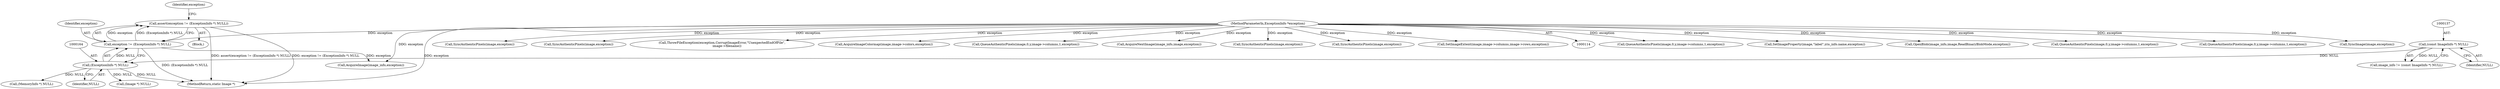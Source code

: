 digraph "0_ImageMagick_8f8959033e4e59418d6506b345829af1f7a71127@API" {
"1000160" [label="(Call,assert(exception != (ExceptionInfo *) NULL))"];
"1000161" [label="(Call,exception != (ExceptionInfo *) NULL)"];
"1000116" [label="(MethodParameterIn,ExceptionInfo *exception)"];
"1000163" [label="(Call,(ExceptionInfo *) NULL)"];
"1000136" [label="(Call,(const ImageInfo *) NULL)"];
"1000138" [label="(Identifier,NULL)"];
"1001580" [label="(Call,QueueAuthenticPixels(image,0,y,image->columns,1,exception))"];
"1000369" [label="(Call,SetImageProperty(image,\"label\",iris_info.name,exception))"];
"1000117" [label="(Block,)"];
"1000163" [label="(Call,(ExceptionInfo *) NULL)"];
"1000169" [label="(Identifier,exception)"];
"1000179" [label="(Call,OpenBlob(image_info,image,ReadBinaryBlobMode,exception))"];
"1000174" [label="(Call,AcquireImage(image_info,exception))"];
"1001862" [label="(Call,QueueAuthenticPixels(image,0,y,image->columns,1,exception))"];
"1002043" [label="(MethodReturn,static Image *)"];
"1000584" [label="(Call,(MemoryInfo *) NULL)"];
"1001741" [label="(Call,QueueAuthenticPixels(image,0,y,image->columns,1,exception))"];
"1001938" [label="(Call,SyncImage(image,exception))"];
"1000162" [label="(Identifier,exception)"];
"1000161" [label="(Call,exception != (ExceptionInfo *) NULL)"];
"1001659" [label="(Call,SyncAuthenticPixels(image,exception))"];
"1001798" [label="(Call,SyncAuthenticPixels(image,exception))"];
"1000160" [label="(Call,assert(exception != (ExceptionInfo *) NULL))"];
"1000116" [label="(MethodParameterIn,ExceptionInfo *exception)"];
"1000165" [label="(Identifier,NULL)"];
"1001951" [label="(Call,ThrowFileException(exception,CorruptImageError,\"UnexpectedEndOfFile\",\n          image->filename))"];
"1001693" [label="(Call,AcquireImageColormap(image,image->colors,exception))"];
"1001399" [label="(Call,QueueAuthenticPixels(image,0,y,image->columns,1,exception))"];
"1001993" [label="(Call,AcquireNextImage(image_info,image,exception))"];
"1001906" [label="(Call,SyncAuthenticPixels(image,exception))"];
"1000194" [label="(Call,(Image *) NULL)"];
"1001516" [label="(Call,SyncAuthenticPixels(image,exception))"];
"1000136" [label="(Call,(const ImageInfo *) NULL)"];
"1000511" [label="(Call,SetImageExtent(image,image->columns,image->rows,exception))"];
"1000134" [label="(Call,image_info != (const ImageInfo *) NULL)"];
"1000160" -> "1000117"  [label="AST: "];
"1000160" -> "1000161"  [label="CFG: "];
"1000161" -> "1000160"  [label="AST: "];
"1000169" -> "1000160"  [label="CFG: "];
"1000160" -> "1002043"  [label="DDG: assert(exception != (ExceptionInfo *) NULL)"];
"1000160" -> "1002043"  [label="DDG: exception != (ExceptionInfo *) NULL"];
"1000161" -> "1000160"  [label="DDG: exception"];
"1000161" -> "1000160"  [label="DDG: (ExceptionInfo *) NULL"];
"1000161" -> "1000163"  [label="CFG: "];
"1000162" -> "1000161"  [label="AST: "];
"1000163" -> "1000161"  [label="AST: "];
"1000161" -> "1002043"  [label="DDG: (ExceptionInfo *) NULL"];
"1000116" -> "1000161"  [label="DDG: exception"];
"1000163" -> "1000161"  [label="DDG: NULL"];
"1000161" -> "1000174"  [label="DDG: exception"];
"1000116" -> "1000114"  [label="AST: "];
"1000116" -> "1002043"  [label="DDG: exception"];
"1000116" -> "1000174"  [label="DDG: exception"];
"1000116" -> "1000179"  [label="DDG: exception"];
"1000116" -> "1000369"  [label="DDG: exception"];
"1000116" -> "1000511"  [label="DDG: exception"];
"1000116" -> "1001399"  [label="DDG: exception"];
"1000116" -> "1001516"  [label="DDG: exception"];
"1000116" -> "1001580"  [label="DDG: exception"];
"1000116" -> "1001659"  [label="DDG: exception"];
"1000116" -> "1001693"  [label="DDG: exception"];
"1000116" -> "1001741"  [label="DDG: exception"];
"1000116" -> "1001798"  [label="DDG: exception"];
"1000116" -> "1001862"  [label="DDG: exception"];
"1000116" -> "1001906"  [label="DDG: exception"];
"1000116" -> "1001938"  [label="DDG: exception"];
"1000116" -> "1001951"  [label="DDG: exception"];
"1000116" -> "1001993"  [label="DDG: exception"];
"1000163" -> "1000165"  [label="CFG: "];
"1000164" -> "1000163"  [label="AST: "];
"1000165" -> "1000163"  [label="AST: "];
"1000163" -> "1002043"  [label="DDG: NULL"];
"1000136" -> "1000163"  [label="DDG: NULL"];
"1000163" -> "1000194"  [label="DDG: NULL"];
"1000163" -> "1000584"  [label="DDG: NULL"];
"1000136" -> "1000134"  [label="AST: "];
"1000136" -> "1000138"  [label="CFG: "];
"1000137" -> "1000136"  [label="AST: "];
"1000138" -> "1000136"  [label="AST: "];
"1000134" -> "1000136"  [label="CFG: "];
"1000136" -> "1000134"  [label="DDG: NULL"];
}
